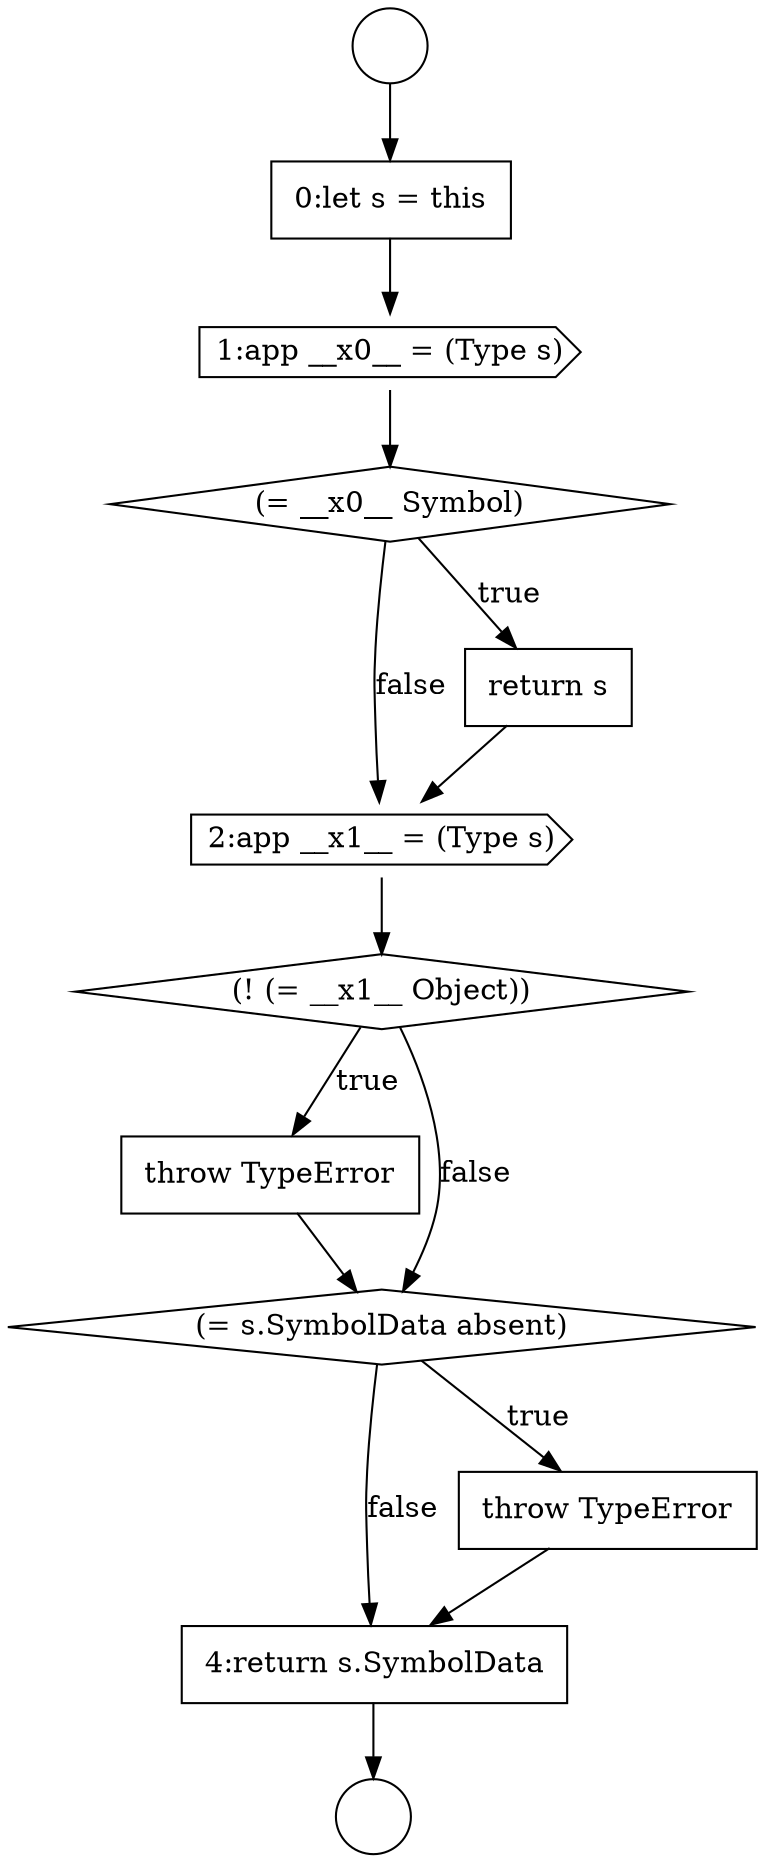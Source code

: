 digraph {
  node10822 [shape=none, margin=0, label=<<font color="black">
    <table border="0" cellborder="1" cellspacing="0" cellpadding="10">
      <tr><td align="left">throw TypeError</td></tr>
    </table>
  </font>> color="black" fillcolor="white" style=filled]
  node10823 [shape=diamond, label=<<font color="black">(= s.SymbolData absent)</font>> color="black" fillcolor="white" style=filled]
  node10825 [shape=none, margin=0, label=<<font color="black">
    <table border="0" cellborder="1" cellspacing="0" cellpadding="10">
      <tr><td align="left">4:return s.SymbolData</td></tr>
    </table>
  </font>> color="black" fillcolor="white" style=filled]
  node10820 [shape=cds, label=<<font color="black">2:app __x1__ = (Type s)</font>> color="black" fillcolor="white" style=filled]
  node10821 [shape=diamond, label=<<font color="black">(! (= __x1__ Object))</font>> color="black" fillcolor="white" style=filled]
  node10817 [shape=cds, label=<<font color="black">1:app __x0__ = (Type s)</font>> color="black" fillcolor="white" style=filled]
  node10818 [shape=diamond, label=<<font color="black">(= __x0__ Symbol)</font>> color="black" fillcolor="white" style=filled]
  node10816 [shape=none, margin=0, label=<<font color="black">
    <table border="0" cellborder="1" cellspacing="0" cellpadding="10">
      <tr><td align="left">0:let s = this</td></tr>
    </table>
  </font>> color="black" fillcolor="white" style=filled]
  node10815 [shape=circle label=" " color="black" fillcolor="white" style=filled]
  node10819 [shape=none, margin=0, label=<<font color="black">
    <table border="0" cellborder="1" cellspacing="0" cellpadding="10">
      <tr><td align="left">return s</td></tr>
    </table>
  </font>> color="black" fillcolor="white" style=filled]
  node10824 [shape=none, margin=0, label=<<font color="black">
    <table border="0" cellborder="1" cellspacing="0" cellpadding="10">
      <tr><td align="left">throw TypeError</td></tr>
    </table>
  </font>> color="black" fillcolor="white" style=filled]
  node10814 [shape=circle label=" " color="black" fillcolor="white" style=filled]
  node10818 -> node10819 [label=<<font color="black">true</font>> color="black"]
  node10818 -> node10820 [label=<<font color="black">false</font>> color="black"]
  node10817 -> node10818 [ color="black"]
  node10822 -> node10823 [ color="black"]
  node10819 -> node10820 [ color="black"]
  node10823 -> node10824 [label=<<font color="black">true</font>> color="black"]
  node10823 -> node10825 [label=<<font color="black">false</font>> color="black"]
  node10820 -> node10821 [ color="black"]
  node10825 -> node10815 [ color="black"]
  node10821 -> node10822 [label=<<font color="black">true</font>> color="black"]
  node10821 -> node10823 [label=<<font color="black">false</font>> color="black"]
  node10824 -> node10825 [ color="black"]
  node10814 -> node10816 [ color="black"]
  node10816 -> node10817 [ color="black"]
}
